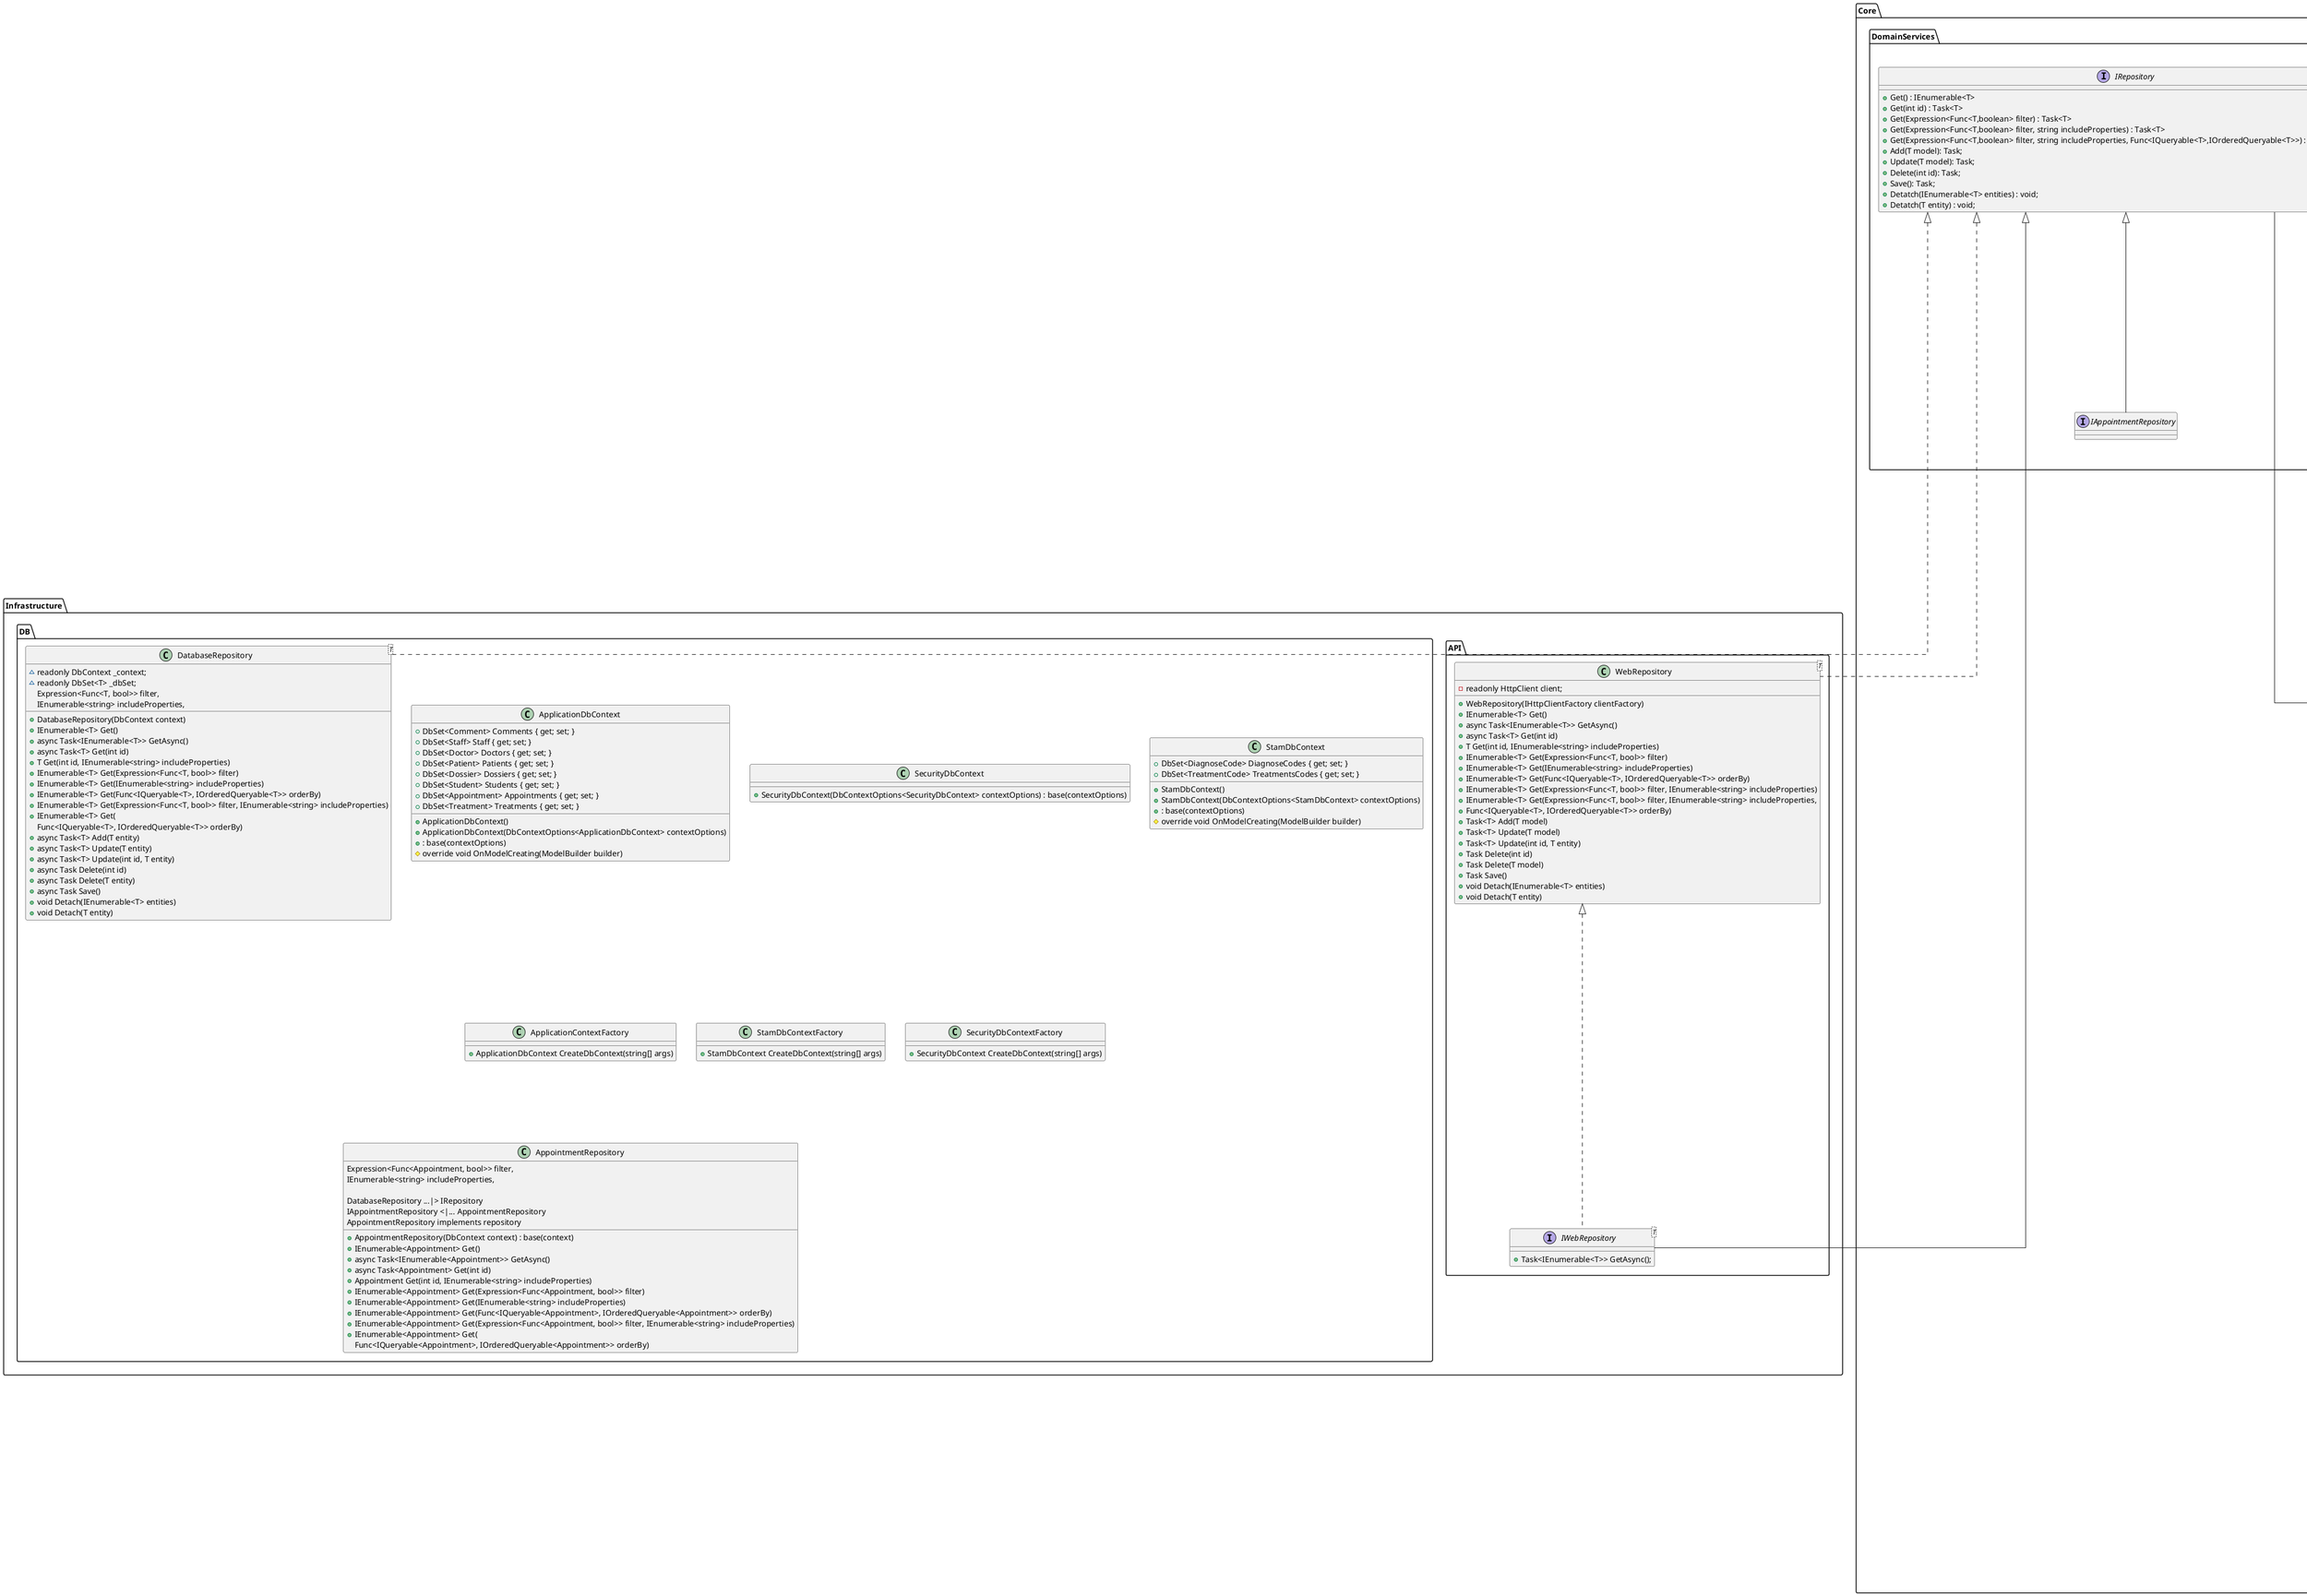 @startuml
skinparam linetype polyline
skinparam linetype ortho

package Core.Domain{

interface IEntity {
-int: Id;
#DateTime: CreatedAt;
#DateTime: UpdatedAt;
#DateTime: DeletedAt;
}
abstract class Entity {
-int: Id;
#DateTime: CreatedAt;
#DateTime: UpdatedAt;
#DateTime: DeletedAt;
+getCreatedAt();
+setCreatedAt();
+getUpdatedAt();
+getUpdatedAt();
+getDeletedAt();
+setDeletedAt();
}

class Doctor{
- string: BigNumber {get; set;}
- string: EmployeeNumber {get; set;}
- string: PhoneNumber {get; set;}
}

class Student{
-string: StudentNumber {get; set;}
}


class Patient{
- string: PatientNumber {get; set;}
- string: IdNumber {get; set;}
- string: PictureUrl {get; set;}
- DateTime: BirthDay {get; set;}
- Gender : Gender {get; set;}
- string: PhoneNumber {get; set;}
}

class Staff{
+TimeSpan: start { get; set; }
+TimeSpan: end { get;set; }
}
enum Gender{
MALE,
FEMALE,
OTHER
}

abstract class User{
- string: FirstName {get; set;}
- string: LastName {get; set;}
- string: Preposition {get; set;}
- string: Email {get; set;}
}

class Dossier {
- Patient: Patient {get; set;}
- int: Age {get; set;}
- string: Description {get; set;}
- string: DiagnosticCode {get; set;}
- boolean: IsByStudent {get; set;}
- User: IntakeBy {get; set;}
- User: SupervisedBy {get; set;}
- DateTime: RegistrationDate {get; set;}
- IEnumerable<Comment>: Comments {get; set;}
- Treatment[]: Treatments {get; set;}
}

class TreatmentPlan{
- int: TreatmentsPerWeek {get; set;}
- float: TimePerSession {get; set;}
- TreatmentCode: TreatmentType {get; set;}
- int: TreatmentTypeId {get; set;}
}

class Treatment{
- DateTime: TreatmentDate {get; set;}
- TreatmentCode: TreatmentType {get; set;}
- string: Description {get; set;}
- string: Particularities {get; set;}
- Room: Room {get; set;}
- User: ExcecutedBy {get; set;}
- DateTime: ExecutedOn {get; set;}
- TreatmentPlan: TreatmentPlan {get; set;}
}
enum RoomType{
PRACTICEHALL,
TREATMENTROOM;
}

class Room{
- string: roomNumber {get; set;}
- RoomType: RoomType {get; set;}
}

class DiagnoseCode{
- string: Code {get; set;}
- string: LocationBody {get; set;}
- string: pathology {get; set;}
}

class TreatmentCode{
string: Code {get; set;}
string: Description {get; set;}
boolean: ExplanationRequired {get; set;}
}

class Comment{
string: CommentBody {get; set;}
User: CreatedBy {get; set;}
boolean: VisibleForPatient {get; set;}
}

class ValidationExeption{
}

IEntity <.. Entity
Entity -[#000]-|> Treatment
Entity -[#000]-|> TreatmentCode
Entity -[#000]-|> DiagnoseCode
Entity -[#000]-|> Dossier
Entity -[#000]-|> Room 
Entity -[#000]-|> TreatmentPlan
Entity -[#000]-|> Comment
User -[#F00]-|> Staff
Staff -[#F00]-|> Doctor
Staff -[#F00]-|> Student
User -[#F00]-|> Patient
Dossier -[#0F0]-> Treatment : Dossier
Dossier -[#0F0]- User
Dossier -[#0F0]- Comment : IsPostedOn
Dossier -[#0F0]- Patient : dossiers
Patient --> Gender
Treatment -[#00F]-> TreatmentPlan : Treatment
Treatment -[#00F]-> TreatmentCode
Treatment -[#00F]-> User
Treatment -[#00F]-> Room
Room --> RoomType
Comment --> User

}
package Core.DomainServices{
interface IIdentityRepository
    {
+Task<IdentityUser> Register(IdentityUser user, string password);
+Task<JwtSecurityToken> Login(IdentityUser user, string password);

+Task<IdentityResult> Update(IdentityUser user, string password);

+Task<IdentityResult> Delete(IdentityUser user);

+Task<IdentityUser> GetCurrentUser(ClaimsPrincipal user);

+Task<JwtSecurityToken> GetTokenForTwoFactor(IdentityUser user);

+Task<IdentityUser> GetUserById(string id);

+Task<IdentityUser> GetUserByEmail(string email);
    }
    
interface IRepository{
+ Get() : IEnumerable<T>
+ Get(int id) : Task<T>
+ Get(Expression<Func<T,boolean> filter) : Task<T>
+ Get(Expression<Func<T,boolean> filter, string includeProperties) : Task<T>
+ Get(Expression<Func<T,boolean> filter, string includeProperties, Func<IQueryable<T>,IOrderedQueryable<T>>) : IEnumerable<T>
+ Add(T model): Task;
+ Update(T model): Task;
+ Delete(int id): Task;
+ Save(): Task;
+ Detatch(IEnumerable<T> entities) : void;
+ Detatch(T entity) : void;
}
interface IService{
+ Get() : IEnumerable<T>
+ Get(int id) : Task<T>
+ Get(Expression<Func<T,boolean> filter) : Task<T>
+ Get(Expression<Func<T,boolean> filter, string includeProperties) : Task<T>
+ Get(Expression<Func<T,boolean> filter, string includeProperties, Func<IQueryable<T>,IOrderedQueryable<T>>) : IEnumerable<T>
+ Add(T model): Task;
+ Update(T model): Task;
+ Delete(int id): Task;
}

interface IUserService
    {
       + GetDoctors(): IEnumerable<User>
       + GetStudents(): IEnumerable<User>
       + GetPatients(): IEnumerable<User>
       + GetStaff(): IEnumerable<User>
    }
    
    interface IAppointmentRepository extends IRepository
    
    class AuthHelper
        {
+ readonly IConfiguration _configuration;
+ AuthHelper(IConfiguration configuration)
+ JwtSecurityToken GenerateToken(IdentityUser user, IList<string> roles)
 }
}
package Infrastructure.API{

interface IWebRepository<T>
{
+Task<IEnumerable<T>> GetAsync();
}
 class WebRepository<T>
    {
- readonly HttpClient client;
+WebRepository(IHttpClientFactory clientFactory)
+IEnumerable<T> Get()
+async Task<IEnumerable<T>> GetAsync()
+async Task<T> Get(int id)
+T Get(int id, IEnumerable<string> includeProperties)
+IEnumerable<T> Get(Expression<Func<T, bool>> filter)
+IEnumerable<T> Get(IEnumerable<string> includeProperties)
+IEnumerable<T> Get(Func<IQueryable<T>, IOrderedQueryable<T>> orderBy)
+IEnumerable<T> Get(Expression<Func<T, bool>> filter, IEnumerable<string> includeProperties)
+IEnumerable<T> Get(Expression<Func<T, bool>> filter, IEnumerable<string> includeProperties,
+    Func<IQueryable<T>, IOrderedQueryable<T>> orderBy)
+Task<T> Add(T model)
+Task<T> Update(T model)
+Task<T> Update(int id, T entity)
+Task Delete(int id)
+Task Delete(T model)
+Task Save()
+void Detach(IEnumerable<T> entities)
+void Detach(T entity)
    }
IRepository <|-- IWebRepository
WebRepository <|... IWebRepository
}
package Infrastructure.DB{
class ApplicationDbContext
    {
+ApplicationDbContext()
+ApplicationDbContext(DbContextOptions<ApplicationDbContext> contextOptions)
+    : base(contextOptions)
+DbSet<Comment> Comments { get; set; }
+DbSet<Staff> Staff { get; set; }
+DbSet<Doctor> Doctors { get; set; }
+DbSet<Patient> Patients { get; set; }
+DbSet<Dossier> Dossiers { get; set; }
+DbSet<Student> Students { get; set; }
+DbSet<Appointment> Appointments { get; set; }
+DbSet<Treatment> Treatments { get; set; }
# override void OnModelCreating(ModelBuilder builder)
}
class SecurityDbContext
{
+SecurityDbContext(DbContextOptions<SecurityDbContext> contextOptions) : base(contextOptions)
}
class StamDbContext
    {
+StamDbContext()
+StamDbContext(DbContextOptions<StamDbContext> contextOptions)
+    : base(contextOptions)
+DbSet<DiagnoseCode> DiagnoseCodes { get; set; }
+DbSet<TreatmentCode> TreatmentsCodes { get; set; }
# override void OnModelCreating(ModelBuilder builder)
}
class ApplicationContextFactory
    {
+ApplicationDbContext CreateDbContext(string[] args)
    }
class StamDbContextFactory
{
+StamDbContext CreateDbContext(string[] args)
}
class SecurityDbContextFactory {
+ SecurityDbContext CreateDbContext(string[] args)
}
class DatabaseRepository<T> 
    {
        ~ readonly DbContext _context;
        ~ readonly DbSet<T> _dbSet;
+DatabaseRepository(DbContext context)
+IEnumerable<T> Get()
+async Task<IEnumerable<T>> GetAsync()
+async Task<T> Get(int id)
+T Get(int id, IEnumerable<string> includeProperties)
+IEnumerable<T> Get(Expression<Func<T, bool>> filter)
+IEnumerable<T> Get(IEnumerable<string> includeProperties)
+IEnumerable<T> Get(Func<IQueryable<T>, IOrderedQueryable<T>> orderBy)
+IEnumerable<T> Get(Expression<Func<T, bool>> filter, IEnumerable<string> includeProperties)
+IEnumerable<T> Get(
            Expression<Func<T, bool>> filter,
            IEnumerable<string> includeProperties,
            Func<IQueryable<T>, IOrderedQueryable<T>> orderBy)
+async Task<T> Add(T entity)
+async Task<T> Update(T entity)
+async Task<T> Update(int id, T entity)
+async Task Delete(int id)
+async Task Delete(T entity)
+async Task Save()
+void Detach(IEnumerable<T> entities)
+void Detach(T entity)
    }
    class AppointmentRepository
        {
    +AppointmentRepository(DbContext context) : base(context)
    + IEnumerable<Appointment> Get()
    +  async Task<IEnumerable<Appointment>> GetAsync()
    + async Task<Appointment> Get(int id)
    + Appointment Get(int id, IEnumerable<string> includeProperties)
    + IEnumerable<Appointment> Get(Expression<Func<Appointment, bool>> filter)
    + IEnumerable<Appointment> Get(IEnumerable<string> includeProperties)
    + IEnumerable<Appointment> Get(Func<IQueryable<Appointment>, IOrderedQueryable<Appointment>> orderBy)            
    + IEnumerable<Appointment> Get(Expression<Func<Appointment, bool>> filter, IEnumerable<string> includeProperties)
    + IEnumerable<Appointment> Get(
                Expression<Func<Appointment, bool>> filter,
                IEnumerable<string> includeProperties,
                Func<IQueryable<Appointment>, IOrderedQueryable<Appointment>> orderBy)
    
    DatabaseRepository ...|> IRepository
    IAppointmentRepository <|... AppointmentRepository
    AppointmentRepository implements repository
}
}
package Microsoft.AspNetCore.Identity.EntityFrameworkCore {
class IdentityUser{
}
}

package StamApi{
abstract class Controller{
- readonly IIdentityRepository _identityRepository;
- readonly IRepository<T> _repository;
- readonly IMapper _mapper;

- Controller(IRepository<T> repository, IIdentityRepository identityRepository,
                        IMapper mapper)
- ActionResult<IEnumerable<D>> Get()
- async Task<ActionResult<T>> Get(int id)
- async Task<ActionResult<T>> Post([FromBody] D Dto)
- async Task<IActionResult> Put(int id, [FromBody] D dto)
- async Task<IActionResult> Delete(int id)
}

class AuthController
    {
- readonly IIdentityRepository _identityRepository;
- readonly UserManager<IdentityUser> _userManager;
- readonly IAuthHelper _authHelper;
- readonly SignInManager<IdentityUser> _signInManager;
+ AuthController(IIdentityRepository identityRepository, UserManager<IdentityUser> userManager,
            IAuthHelper authHelper, SignInManager<IdentityUser> signInManager)
+ async Task<IActionResult> Login([FromBody] LoginDto login)
    }
class DiagnoseCodesController
        {
    + DiagnoseCodesController(IRepository<DiagnoseCode> repository, IIdentityRepository identityRepository, IMapper mapper) : base(repository, identityRepository, mapper)

        }
         
class TreatmentCodesController
          {
      + TreatmentCodesController(IRepository<TreatmentCode> repository, IIdentityRepository identityRepository, IMapper mapper) : base(repository, identityRepository, mapper)
          }  
class ApiDto
    {
+ int Id { get; set; }
    }
class DiagnoseCodeDto
    {
+ string Code { get; set; }
+ string LocationBody { get; set; }
+ string Pathology { get; set; }
    }
class TreatmentCodeDto
    {
+ string Code { get; set; }
+ string Description { get; set; }
+ bool ExplanationRequired { get; set; }
    }
class DiagnoseCodeDto{
- string: LocationBody {get; set;}
- string: pathology {get; set;}
}

class TreatmentCodeDto {
string: Description {get; set;}
boolean: ExplanationRequired {get; set;}
}

 class DiagnoseCodeQuery {      
+ IEnumerable<DiagnoseCode> diagnoseCodes([Service]IRepository<DiagnoseCode> diagnosisTypeApplicationService) 
+ async Task<DiagnoseCode> diagnoseCode(int id, [Service]IRepository<DiagnoseCode> diagnosisTypeApplicationService)
}
class Query
{
+ string _()
}

class MappingProfile
{
+ MappingProfile()
}

class LoginDto
{
  + string Email { get; set; }
  + string Password { get; set; }
}
class Program
{
+ static void Main(string[] args)
+ static IHostBuilder CreateHostBuilder(string[] args) 
}

class Startup
    {
+ Startup(IConfiguration configuration)
+ IConfiguration Configuration { get; }
+ void ConfigureServices(IServiceCollection services)
+ void Configure(IApplicationBuilder app, IWebHostEnvironment env)
    }

Controller <|--- DiagnoseCodeController
Controller <|--- TreatmentCodeController
ApiDto <|--- TreatmentCodeDto
ApiDto <|--- DiagnoseCodeDto
ApiDto --- Controller

}

package WebApp{
class DossierController{
- readonly IWebRepository<TreatmentCode> _treatmentCodeRepository;
- readonly IRepository<Doctor> _doctorRepository;
- readonly IRepository<Student> _studentRepository;
- readonly IUserService _userRepository;
- readonly IRepository<Patient> _patientRepository;
- readonly IWebRepository<DiagnoseCode> _diagnoseRepository;
- readonly IService<Dossier> _dossierService;
- readonly IRepository<TreatmentPlan> _treatmentPlanRepository;

+ DossierController(IWebRepository<TreatmentCode> treatmentCodeRepository, IRepository<Doctor> doctorRepository, IRepository<Student> studentRepository, IUserService userRepository, IRepository<Patient> patientRepository, IWebRepository<DiagnoseCode> diagnoseRepository, IService<Dossier> dossierService, IRepository<TreatmentPlan> treatmentPlanRepository)
+ ActionResult Index()
+ async Task<ActionResult> Create()
+ async Task<ActionResult> Create(CreateDossierDto dossier)
+ ActionResult Doctors()
+ ActionResult Students()
+ ActionResult Patients()
- async Task<CreateDossierDto> fillDto(CreateDossierDto viewModel)
+ async Task<ActionResult> Edit([FromRoute] int Id)
+ async Task<ActionResult> Edit(CreateDossierDto dossier)
+ async Task<ActionResult> Detail([FromRoute] int id)
+ ActionResult Details([FromQuery] string email)

}
 class AccountController
    {
- readonly UserManager<IdentityUser> _userManager;
- readonly RoleManager<IdentityRole> _roleManager;
- readonly SignInManager<IdentityUser> _signInManager;
- readonly IRepository<Doctor> _doctorRepository;
- readonly IRepository<Student> _studentRepository;
- readonly IService<Patient> _patientService;
- readonly IUserService _userService;
- readonly IAuthHelper _authHelper;

+ AccountController(UserManager<IdentityUser> userManager,
            RoleManager<IdentityRole> roleManager, SignInManager<IdentityUser> signInManager,
            IRepository<Doctor> doctorRepository, IRepository<Student> studentRepository,
            IService<Patient> patientService, IUserService userService, IAuthHelper authHelper)
+ async Task<IActionResult> Edit()
+ IActionResult Index()
+ IActionResult Login()
+ IActionResult Register()
+ async Task<IActionResult> Logout()
+ async Task<IActionResult> PostRegisterDoctor(DoctorRegisterDto registerDto)
+ async Task<IActionResult> PostRegisterStudent(StudentRegisterDto registerDto)
+ async Task<IActionResult> PostRegisterPatientSelf(PatientRegisterDto registerDto, IFormFile picture)
+ async Task<IActionResult> PostRegisterPatient(RegisterDto registerDto)
+ async Task<IActionResult> PostLogin(LoginDto loginViewModel)
+ ActionResult Student()
+ ActionResult Doctor()
+ ActionResult PatientSelf()
+ async Task<IActionResult> EditDoctor(DoctorRegisterDto registerDto)
+ async Task<IActionResult> EditStudent(StudentRegisterDto registerDto)
    }
    
    class AppointmentController 
{
- readonly IUserService _userService;
- readonly IService<Dossier> _dossierService;
- readonly IService<Appointment> _appointmentService;
- readonly IService<Treatment> _treatmentService;
+ AppointmentController(IUserService userService, IService<Dossier> dossierService,
+ IActionResult Index(  DateTime day)
+ async Task<ActionResult> Create( int dossierId)
+ async Task<ActionResult> Create(CreateAppointmentDto treatmentDto)
+ async Task<ActionResult> Edit( int appointmentId)
+ async Task<ActionResult> Edit(CreateAppointmentDto treatmentDto)
+ ActionResult Appointments(int id , string time)
}
class CommentController{
- readonly IService<Dossier> _dossierService;
- readonly IService<Comment> _commentService;
- readonly IUserService _userService;
+ CommentController(IService<Dossier> dossiervice, IService<Comment> commentService,
            IUserService userService)
+ ActionResult Create([FromRoute] int dossierId)
+ async Task<ActionResult> Create(CreateCommentDto createCommentDto)
}
class PatientController{
- readonly IWebHostEnvironment _webHostEnvironment;
- readonly IService<Patient> _patientService;
- readonly UserManager<IdentityUser> _userManager;
- readonly SignInManager<IdentityUser> _signInManager;

+ PatientController(IWebHostEnvironment webHostEnvironment, IService<Patient> patientService,
+ ActionResult Index()
+ ActionResult Create()
+ ActionResult CreatePartial()
+ async Task<ActionResult> Create(PatientDto registerDto, IFormFile picture)
+ async Task<ActionResult> Edit(int id)
+ async Task<ActionResult> Edit(int id, PatientDto patientDto, IFormFile picture)
}
class TreatmentController
{
- readonly IWebRepository<TreatmentCode> _treatmentCodeRepository;
- readonly IRepository<TreatmentPlan> _treatmentPlanService;
- readonly IService<Treatment> _treatmentService;
- readonly IService<Appointment> _appointmentService;
- readonly IService<Dossier> _dossierService;
- readonly IUserService _userRepository;

+ TreatmentController(IWebRepository<TreatmentCode> treatmentCodeRepository, IRepository<TreatmentPlan> treatmentPlanService, IService<Treatment> treatmentService, IService<Appointment> appointmentService, IService<Dossier> dossierService, IUserService userRepository)
+ async Task<ActionResult> Create([FromRoute] int dossierId)
+ async Task<ActionResult> CreateFromAppointment([FromRoute] int AppointmentId)
+ async Task<ActionResult> Create(CreateTreatmentDto treatmentDto)
+ async Task<ActionResult> Edit([FromRoute] int treatmentId)
+ async Task<ActionResult> Edit(CreateTreatmentDto treatmentDto)
+ async Task<ActionResult> Delete(int id)
    }

class TreatmentPlanController
{
- readonly IWebRepository<TreatmentCode> _treatmentCodeRepository;
- readonly IRepository<TreatmentPlan> _treatmentPlanRepository;
- readonly IService<Dossier> _dossierService;
+ TreatmentPlanController(IWebRepository<TreatmentCode> treatmentCodeRepository,
+ ActionResult Create()
+ async Task<ActionResult> Create(CreateTreatmentPlanDto treatmentPlanDto)
}

class AppointmentDto{
+ DateTime: TreatmentDate { get; set; } 
+ int: PracticionerId { get; set; }
+ RoomType: Room { get; set; }
+ int: DossierId { get; set; }
+ int: Id { get; set; }
}
class AppointmentIndexDto
{
+ IEnumerable<AppointmentViewDto>: AppointmentViewDtos { get; set; }
+ IEnumerable<TreatmentViewDto>: treatmentViewDtos { get; set; }
}

class AppointmentViewDto 
{
+Staff: Practicioner { get; set; }
+Core.Domain.Models.Patient: Patient { get; set; }
+DateTime: TreatmentEndDate { get; set; }
}
class CreateAppointmentDto 
{
+List<SelectListItem> Staff: { get; set; }
+ Core.Domain.Models.Dossier: Dossier { get; set; }
+ Core.Domain.Models.TreatmentPlan: TreatmentPlan { get; set; }
}


class DoctorDto{
- string: BigNumber {get; set;}
- string: EmployeeNumber {get; set;}
- string: PhoneNumber {get; set;}
}

class StudentDto{
-string: StudentNumber {get; set;}
}


class PatientDto{
- string:PatientNumber {get; set;}
- string: PictureUrl {get; set;}
- DateTime: BirthDay {get; set;}
- Gender : Gender {get; set;}
- string: PhoneNumber {get; set;}
}

abstract class UserDto{
- string: FirstName {get; set;}
- string: LastName {get; set;}
- string: Preposition {get; set;}
- string: Email {get; set;}
}

class DossierDto {
- PatientDto: Patient {get; set;}
- int: Age {get; set;}
- string: Description {get; set;}
- string: DiagnosticCode {get; set;}
- boolean: IsStudent {get; set;}
- UserDto: IntakeBy {get; set;}
- UserDto: SupervisedBy {get; set;}
- DateTime: RegistrationDate {get; set;}
- string: Comments {get; set;}
- TreatmentPlan: TreatmentPlan {get; set;}
- Treatment[]: Treatments {get; set;}
}

class RegisterDto
{
+ string FirstName { get; set; }
+ string LastName { get; set; }
+ string? Preposition { get; set; }
+ string Email { get; set; }
+ string Password { get; set; }
}

class StaffDto 
{
+ TimeSpan start { get; set; }
+ TimeSpan end { get; set; }
}
class DoctorRegisterDto
{
+ string BigNumber { get; set; }
+ string EmployeeNumber { get; set; }
+ string PhoneNumber { get; set; }
}

abstract class EditDto
{
+ string FirstName { get; set; }
+ string LastName { get; set; }
+ string? Preposition { get; set; }
+ string Email { get; set; }
}
class StaffEditDto
{
+ TimeSpan start { get; set; }
+ TimeSpan end { get; set; }
}

class PatientRegisterDto
{
+ string PatientNumber { get; set; }
+ string IdNumber { get; set; }
+ string Picture { get; set; }
+ string PhoneNumber { get; set; }
+ DateTime BirthDay { get; set; }
+ Gender Gender { get; set; }
+ string Street { get; set; }
+ string City { get; set; }
+ string PostalCode { get; set; }
+ string HouseNumber { get; set; }
}
class StudentRegisterDto 
{
+ string StudentNumber { get; set; }
}

class CreateDossierDto {
+  List<SelectListItem>: Staff { get; set; }
+ List<SelectListItem>: Patients { get; set; }
+ List<SelectListItem>: Diagnoses { get; set; }
+ List<SelectListItem>: TreatmentItems { get; set; }
}

class ViewDossierDto {
+ TreatmentPlanDto? : TreatmentPlan { get; set; }
+ IEnumerable<ViewCommentDto>? : Comments { get; set; }
+ IEnumerable<TreatmentViewDto>? : Treatments { get; set; }
+ IEnumerable<AppointmentViewDto>? : Appointments { get; set; }
}
class LoginDto
{
+ string: Email { get; set; }
+ string: Password { get; set; }
}

class EditStudentDto
{
+ string: StudentNumber { get; set; }      
}
class TreatmentPlanDto{
- int: TreatmentsPerWeek {get; set;}
- float: TimePerSession {get; set;}
- TreatmentCode: TreatmentType {get; set;}
}

class TreatmentDto{
- DateTime: TreatmentDate {get; set;}
- TreatmentCode: TreatmentType {get; set;}
- string: Description {get; set;}
- string: Particularities {get; set;}
- Room: Room {get; set;}
- User: ExcecutedBy {get; set;}
- DateTime: ExecutedOn {get; set;}
}
class CreateTreatmentDto
{
+ List<SelectListItem> Treatments { get; set; }
+ List<SelectListItem> Staff { get; set; }
+ Core.Domain.Models.Dossier Dossier { get; set; }
+ int DossierId { get; set; }
}
class TreatmentViewDto 
{
+ int Id { get; set; }
+ User Practicioner { get; set; }
+ Core.Domain.Models.Patient Patient { get; set; }
+ int DossierId { get; set; }
+ DateTime createdAt { get; set; }
+ DateTime TreatmentEndDate { get; set; }
}
class RoomDto{
- string: roomNumber {get; set;}
- RoomType: RoomType {get; set;}
}

class DiagnoseCodeDto{
- int: Code {get; set;}
- string: LocationBody {get; set;}
- string: pathology {get; set;}
}

class TreatmentCodeDto{
int: Code {get; set;}
string: Description {get; set;}
boolean: ExplanationRequired {get; set;}
}

class CommentDto{
string: CommentBody {get; set;}
UserDto: CreatedBy {get; set;}
boolean: VisibleForPatient {get; set;}
}

class EditDoctorDto 
{
+ string: BigNumber { get; set; }
+ string: EmployeeNumber { get; set; }
+ string: PhoneNumber { get; set; }
}
class CommentDto
{
+ string CommentBody { get; set; }
+ int CreatedById { get; set; }
+ User CreatedBy { get; set; }
}

class CreateCommentDto 
{
+ int: DossierId { get; set; }
+ bool: IsVisiblePatient { get; set; }
}

class ViewCommentDto{
+ bool IsVisiblePatient { get; set; }
}
class TreatmentPlanDto
{
+ int TreatmentsPerWeek;
+ int TimePerSessionInMinutes;
}

class CreateTreatmentPlanDto {
+ int DossierId { get; set; }
}

class AjaxForm 
{
+ string replaceId { get; set; }
+ string onAjaxBegin { get; set; }
+ string onAjaxComplete { get; set; }
+ string onAjaxFailure { get; set; }
+ string id { get; set; }
+ Process(TagHelperContext context, TagHelperOutput output)
}

class ImageHelper
{
+ static string ProcessUploadedFile(IFormFile picture)
}
class TempDataExtensions
    {
+ static void Put<T>(this ITempDataDictionary tempData, string key, T value) where T extends class
+ static T Get<T>(this ITempDataDictionary tempData, string key) where T extends class
    }
    
class CounterComponenet{
- readonly IAppointmentRepository _repository;
- readonly IRepository<Treatment> _Trepository;   
+ CounterComponenet(IAppointmentRepository repository, IRepository<Treatment> trepository)
+ Task<IViewComponentResult> InvokeAsync()
}

class Program
{
+ static void Main(string[] args)
+ static IHostBuilder CreateHostBuilder(string[] args) 
}
    UserDto --|> DoctorDto
    UserDto --|> StudentDto
    UserDto --|> PatientDto
    
    
    CreateDossierDto --|> DossierDto
    ViewDossierDto --|> DossierDto
    
    EditStudentDto --|> StaffEditDto
    EditDoctorDto --|> StaffEditDto
    StudentRegisterDto --|> StaffDto
    DoctorRegisterDto --|> StaffDto
    StaffDto --|> RegisterDto
    PatientRegisterDto --|> RegisterDto
    
    StaffEditDto --|> EditDto
    
    treatmentViewDto --|> TreatmentDto
    CreateTreatmentDto --|> TreatmentDto
    
    DossierDto --> TreatmentDto
    DossierDto --> TreatmentPlanDto
    DossierDto --> UserDto
    PatientDto --> Gender
    TreatmentDto --> TreatmentCode
    TreatmentDto --> UserDto
    TreatmentDto --> RoomDto
    RoomDto --> RoomType
    CommentDto --> UserDto
    
    CreateAppointmentDto --|> AppointmentDto
    AppointmentViewDto --|> AppointmentDto
    
    CreateCommentDto --|> CommentDto
    ViewCommentDto --|> CommentDto
    
    WebController --|> DossierController
    WebController --|> TreatmentController
    WebController --|> PatientController
    WebController --|> CommentController
    
    CreateTreatmentPlanDto --|> TreatmentPlanDto

}

package ApplicationServices{
class DatetimeHelper implements IDatetimeHelper
    {
     + DateTime Now()
    }
interface IDatetimeHelper
        {
         DateTime Now();
        }
interface IAuthHelper
    {
     + Task<string> GenerateToken(string Email);
    }
    
class AppointmentService implements Service
    {
- readonly IService<Dossier> _dossierService;
- readonly IRepository<TreatmentPlan> _treatmentPlanRepository;
- readonly IDatetimeHelper _datetimeHelper;
        
+ AppointmentService(IAppointmentRepository repository, IService<Dossier> dossierService, IRepository<TreatmentPlan> treatmentPlanRepository, IDatetimeHelper datetimeHelper) : base(repository)
+ new async Task<Appointment> Add(Appointment model)
+ new async Task<Appointment> Update(Appointment model)
+ new Task Delete(Appointment model)
+ new Task Delete(int model)
+ new async Task<Appointment> Update(int id, Appointment model)
- bool AreFallingInSameWeek(DateTime date1, DateTime date2)
    }
    abstract class Service implements IService
        {
~ readonly IRepository<T> _repository;
# Service(IRepository<T> repository)
- IEnumerable<T> Get()
- Task<T> Get(int id)
- T Get(int id, IEnumerable<string> includeProperties)
- IEnumerable<T> Get(Expression<Func<T, bool>> filter)
- IEnumerable<T> Get(IEnumerable<string> includeProperties)
- IEnumerable<T> Get(Func<IQueryable<T>, IOrderedQueryable<T>> orderBy)
- IEnumerable<T> Get(Expression<Func<T, bool>> filter, IEnumerable<string> includeProperties)
- IEnumerable<T> Get(Expression<Func<T, bool>> filter, IEnumerable<string> includeProperties, Func<IQueryable<T>, IOrderedQueryable<T>> orderBy)
- async Task<T> Add(T model)
- async Task<T> Update(T model)
- async Task<T> Update(int id, T model)
- Task Delete(int id)
- Task Delete(T model)
}
class CommentService extends Service{
 + CommentService(IRepository<Comment> repository)
}

class DossierService extends Service
    {
- readonly IRepository<Student> _studentRepository;
- readonly IRepository<Doctor> _doctorRepository;
+ DossierService(IRepository<Dossier> repository, IRepository<Student> studentRepository, IRepository<Doctor> doctorRepository) : base(repository)
+ DossierService(IRepository<Dossier> repository) : base(repository)
- int CalculateAgeCorrect(DateTime birthDate, DateTime now)
- bool IsStudent(int id)
    }
    
class PatientService extends Service
{
+ PatientService(IRepository<Patient> repository) : base(repository)
+ async Task<Patient> Add(Patient model)
+ async Task<Patient> Update(int id,Patient model)
+ async Task<Patient> Update(Patient model)
}
class TreatmentService extends Service
    {
+ TreatmentService(IRepository<Treatment> repository) : base(repository)
+ async Task<Treatment> Add(Treatment model)
+ async Task<Treatment> Update(Treatment model)
+ async Task Delete(int id)
+ Task Delete(Treatment model)
}

class UserService extends Service
    {
+ UserService(IRepository<User> repository) : base(repository)
+ IEnumerable<User> GetDoctors()
+ IEnumerable<User> GetStudents()
+ IEnumerable<User> GetPatients()
+ IEnumerable<User> GetStaff()
    }
}

IdentityUser --|> User
IRepository <|... DatabaseRepository
IRepository <|... WebRepository
IService --- Controller
IRepository --- Service


@enduml
